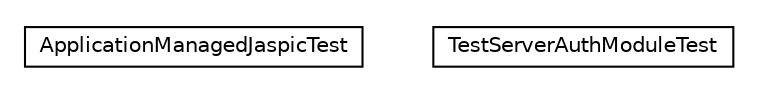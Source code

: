#!/usr/local/bin/dot
#
# Class diagram 
# Generated by UMLGraph version R5_6-24-gf6e263 (http://www.umlgraph.org/)
#

digraph G {
	edge [fontname="Helvetica",fontsize=10,labelfontname="Helvetica",labelfontsize=10];
	node [fontname="Helvetica",fontsize=10,shape=plaintext];
	nodesep=0.25;
	ranksep=0.5;
	// net.trajano.auth.test.ApplicationManagedJaspicTest
	c6 [label=<<table title="net.trajano.auth.test.ApplicationManagedJaspicTest" border="0" cellborder="1" cellspacing="0" cellpadding="2" port="p" href="./ApplicationManagedJaspicTest.html">
		<tr><td><table border="0" cellspacing="0" cellpadding="1">
<tr><td align="center" balign="center"> ApplicationManagedJaspicTest </td></tr>
		</table></td></tr>
		</table>>, URL="./ApplicationManagedJaspicTest.html", fontname="Helvetica", fontcolor="black", fontsize=10.0];
	// net.trajano.auth.test.TestServerAuthModuleTest
	c7 [label=<<table title="net.trajano.auth.test.TestServerAuthModuleTest" border="0" cellborder="1" cellspacing="0" cellpadding="2" port="p" href="./TestServerAuthModuleTest.html">
		<tr><td><table border="0" cellspacing="0" cellpadding="1">
<tr><td align="center" balign="center"> TestServerAuthModuleTest </td></tr>
		</table></td></tr>
		</table>>, URL="./TestServerAuthModuleTest.html", fontname="Helvetica", fontcolor="black", fontsize=10.0];
}


